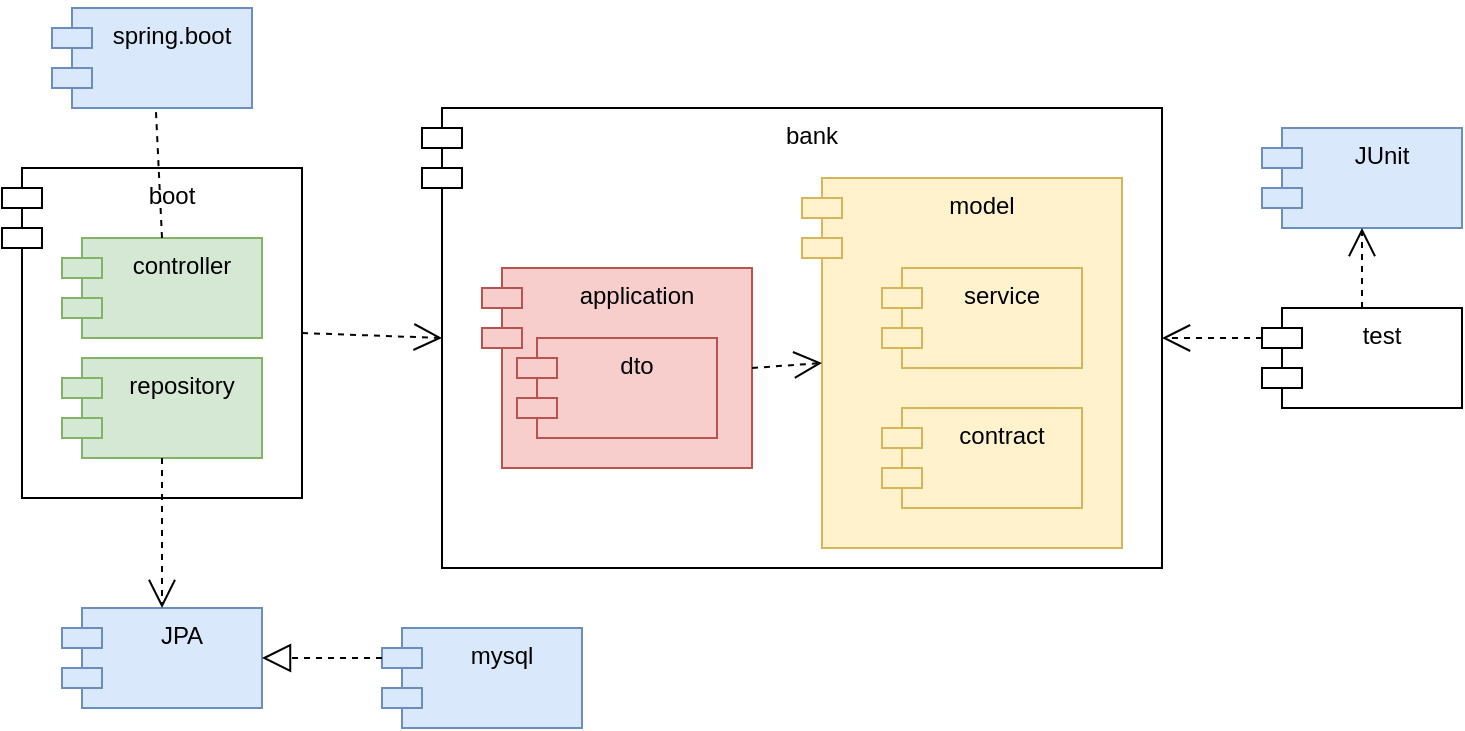 <mxfile version="14.6.13" type="device" pages="3"><diagram id="hsCwX6WW6i9ox1CZT2nq" name="SpringBoot"><mxGraphModel dx="1160" dy="686" grid="1" gridSize="10" guides="1" tooltips="1" connect="1" arrows="1" fold="1" page="1" pageScale="1" pageWidth="850" pageHeight="1100" math="0" shadow="0"><root><mxCell id="0"/><mxCell id="1" parent="0"/><mxCell id="euTMjt5Xqai7CsO1ssr5-1" value="bank" style="shape=module;align=left;spacingLeft=20;align=center;verticalAlign=top;" parent="1" vertex="1"><mxGeometry x="310" y="210" width="370" height="230" as="geometry"/></mxCell><mxCell id="euTMjt5Xqai7CsO1ssr5-2" value="model" style="shape=module;align=left;spacingLeft=20;align=center;verticalAlign=top;fillColor=#fff2cc;strokeColor=#d6b656;" parent="1" vertex="1"><mxGeometry x="500" y="245" width="160" height="185" as="geometry"/></mxCell><mxCell id="euTMjt5Xqai7CsO1ssr5-3" value="application" style="shape=module;align=left;spacingLeft=20;align=center;verticalAlign=top;fillColor=#f8cecc;strokeColor=#b85450;" parent="1" vertex="1"><mxGeometry x="340" y="290" width="135" height="100" as="geometry"/></mxCell><mxCell id="euTMjt5Xqai7CsO1ssr5-4" value="service" style="shape=module;align=left;spacingLeft=20;align=center;verticalAlign=top;fillColor=#fff2cc;strokeColor=#d6b656;" parent="1" vertex="1"><mxGeometry x="540" y="290" width="100" height="50" as="geometry"/></mxCell><mxCell id="euTMjt5Xqai7CsO1ssr5-5" value="contract" style="shape=module;align=left;spacingLeft=20;align=center;verticalAlign=top;fillColor=#fff2cc;strokeColor=#d6b656;" parent="1" vertex="1"><mxGeometry x="540" y="360" width="100" height="50" as="geometry"/></mxCell><mxCell id="euTMjt5Xqai7CsO1ssr5-6" value="dto" style="shape=module;align=left;spacingLeft=20;align=center;verticalAlign=top;fillColor=#f8cecc;strokeColor=#b85450;" parent="1" vertex="1"><mxGeometry x="357.5" y="325" width="100" height="50" as="geometry"/></mxCell><mxCell id="euTMjt5Xqai7CsO1ssr5-7" value="" style="endArrow=open;endSize=12;dashed=1;html=1;exitX=1;exitY=0.5;exitDx=0;exitDy=0;entryX=0;entryY=0.5;entryDx=10;entryDy=0;entryPerimeter=0;" parent="1" source="euTMjt5Xqai7CsO1ssr5-3" target="euTMjt5Xqai7CsO1ssr5-2" edge="1"><mxGeometry width="160" relative="1" as="geometry"><mxPoint x="330" y="400" as="sourcePoint"/><mxPoint x="490" y="400" as="targetPoint"/></mxGeometry></mxCell><mxCell id="euTMjt5Xqai7CsO1ssr5-8" value="test" style="shape=module;align=left;spacingLeft=20;align=center;verticalAlign=top;" parent="1" vertex="1"><mxGeometry x="730" y="310" width="100" height="50" as="geometry"/></mxCell><mxCell id="euTMjt5Xqai7CsO1ssr5-9" value="JUnit" style="shape=module;align=left;spacingLeft=20;align=center;verticalAlign=top;fillColor=#dae8fc;strokeColor=#6c8ebf;" parent="1" vertex="1"><mxGeometry x="730" y="220" width="100" height="50" as="geometry"/></mxCell><mxCell id="euTMjt5Xqai7CsO1ssr5-10" value="" style="endArrow=open;endSize=12;dashed=1;html=1;exitX=0;exitY=0;exitDx=0;exitDy=15;entryX=1;entryY=0.5;entryDx=0;entryDy=0;exitPerimeter=0;" parent="1" source="euTMjt5Xqai7CsO1ssr5-8" target="euTMjt5Xqai7CsO1ssr5-1" edge="1"><mxGeometry width="160" relative="1" as="geometry"><mxPoint x="440" y="335" as="sourcePoint"/><mxPoint x="480" y="335" as="targetPoint"/></mxGeometry></mxCell><mxCell id="euTMjt5Xqai7CsO1ssr5-11" value="" style="endArrow=open;endSize=12;dashed=1;html=1;exitX=0.5;exitY=0;exitDx=0;exitDy=0;entryX=0.5;entryY=1;entryDx=0;entryDy=0;" parent="1" source="euTMjt5Xqai7CsO1ssr5-8" target="euTMjt5Xqai7CsO1ssr5-9" edge="1"><mxGeometry width="160" relative="1" as="geometry"><mxPoint x="450" y="345" as="sourcePoint"/><mxPoint x="490" y="345" as="targetPoint"/></mxGeometry></mxCell><mxCell id="euTMjt5Xqai7CsO1ssr5-12" value="boot" style="shape=module;align=left;spacingLeft=20;align=center;verticalAlign=top;" parent="1" vertex="1"><mxGeometry x="100" y="240" width="150" height="165" as="geometry"/></mxCell><mxCell id="euTMjt5Xqai7CsO1ssr5-13" value="controller" style="shape=module;align=left;spacingLeft=20;align=center;verticalAlign=top;fillColor=#d5e8d4;strokeColor=#82b366;" parent="1" vertex="1"><mxGeometry x="130" y="275" width="100" height="50" as="geometry"/></mxCell><mxCell id="euTMjt5Xqai7CsO1ssr5-14" value="repository" style="shape=module;align=left;spacingLeft=20;align=center;verticalAlign=top;fillColor=#d5e8d4;strokeColor=#82b366;" parent="1" vertex="1"><mxGeometry x="130" y="335" width="100" height="50" as="geometry"/></mxCell><mxCell id="euTMjt5Xqai7CsO1ssr5-15" value="JPA" style="shape=module;align=left;spacingLeft=20;align=center;verticalAlign=top;fillColor=#dae8fc;strokeColor=#6c8ebf;" parent="1" vertex="1"><mxGeometry x="130" y="460" width="100" height="50" as="geometry"/></mxCell><mxCell id="euTMjt5Xqai7CsO1ssr5-16" value="mysql" style="shape=module;align=left;spacingLeft=20;align=center;verticalAlign=top;fillColor=#dae8fc;strokeColor=#6c8ebf;" parent="1" vertex="1"><mxGeometry x="290" y="470" width="100" height="50" as="geometry"/></mxCell><mxCell id="euTMjt5Xqai7CsO1ssr5-17" value="" style="endArrow=block;dashed=1;endFill=0;endSize=12;html=1;exitX=0;exitY=0;exitDx=0;exitDy=15;exitPerimeter=0;entryX=1;entryY=0.5;entryDx=0;entryDy=0;" parent="1" source="euTMjt5Xqai7CsO1ssr5-16" target="euTMjt5Xqai7CsO1ssr5-15" edge="1"><mxGeometry width="160" relative="1" as="geometry"><mxPoint x="340" y="400" as="sourcePoint"/><mxPoint x="500" y="400" as="targetPoint"/></mxGeometry></mxCell><mxCell id="euTMjt5Xqai7CsO1ssr5-18" value="" style="endArrow=open;endSize=12;dashed=1;html=1;exitX=0.5;exitY=1;exitDx=0;exitDy=0;entryX=0.5;entryY=0;entryDx=0;entryDy=0;" parent="1" source="euTMjt5Xqai7CsO1ssr5-14" target="euTMjt5Xqai7CsO1ssr5-15" edge="1"><mxGeometry width="160" relative="1" as="geometry"><mxPoint x="340" y="400" as="sourcePoint"/><mxPoint x="500" y="400" as="targetPoint"/></mxGeometry></mxCell><mxCell id="euTMjt5Xqai7CsO1ssr5-19" value="" style="endArrow=open;endSize=12;dashed=1;html=1;exitX=0.5;exitY=0;exitDx=0;exitDy=0;entryX=0.5;entryY=1;entryDx=0;entryDy=0;" parent="1" source="euTMjt5Xqai7CsO1ssr5-13" edge="1"><mxGeometry width="160" relative="1" as="geometry"><mxPoint x="340" y="400" as="sourcePoint"/><mxPoint x="175" y="170" as="targetPoint"/></mxGeometry></mxCell><mxCell id="euTMjt5Xqai7CsO1ssr5-20" value="spring.boot" style="shape=module;align=left;spacingLeft=20;align=center;verticalAlign=top;fillColor=#dae8fc;strokeColor=#6c8ebf;" parent="1" vertex="1"><mxGeometry x="125" y="160" width="100" height="50" as="geometry"/></mxCell><mxCell id="AJ6NXXrxjumGXVeK7TZe-1" value="" style="endArrow=open;endSize=12;dashed=1;html=1;exitX=1;exitY=0.5;exitDx=0;exitDy=0;entryX=0;entryY=0.5;entryDx=10;entryDy=0;entryPerimeter=0;" parent="1" edge="1"><mxGeometry width="160" relative="1" as="geometry"><mxPoint x="250" y="322.5" as="sourcePoint"/><mxPoint x="320" y="325" as="targetPoint"/></mxGeometry></mxCell></root></mxGraphModel></diagram><diagram id="mi_jf8w2g6lRNTG16x5u" name="Quarkus"><mxGraphModel dx="1160" dy="688" grid="1" gridSize="10" guides="1" tooltips="1" connect="1" arrows="1" fold="1" page="1" pageScale="1" pageWidth="850" pageHeight="1100" math="0" shadow="0"><root><mxCell id="sLQtYHRPTZ5UvVcxAC2y-0"/><mxCell id="sLQtYHRPTZ5UvVcxAC2y-1" parent="sLQtYHRPTZ5UvVcxAC2y-0"/><mxCell id="a64-4XjidtuA-LQmaDFk-0" value="bank" style="shape=module;align=left;spacingLeft=20;align=center;verticalAlign=top;" parent="sLQtYHRPTZ5UvVcxAC2y-1" vertex="1"><mxGeometry x="310" y="210" width="370" height="230" as="geometry"/></mxCell><mxCell id="a64-4XjidtuA-LQmaDFk-1" value="model" style="shape=module;align=left;spacingLeft=20;align=center;verticalAlign=top;fillColor=#fff2cc;strokeColor=#d6b656;" parent="sLQtYHRPTZ5UvVcxAC2y-1" vertex="1"><mxGeometry x="500" y="245" width="160" height="185" as="geometry"/></mxCell><mxCell id="a64-4XjidtuA-LQmaDFk-2" value="application" style="shape=module;align=left;spacingLeft=20;align=center;verticalAlign=top;fillColor=#f8cecc;strokeColor=#b85450;" parent="sLQtYHRPTZ5UvVcxAC2y-1" vertex="1"><mxGeometry x="340" y="287.5" width="135" height="100" as="geometry"/></mxCell><mxCell id="a64-4XjidtuA-LQmaDFk-3" value="service" style="shape=module;align=left;spacingLeft=20;align=center;verticalAlign=top;fillColor=#fff2cc;strokeColor=#d6b656;" parent="sLQtYHRPTZ5UvVcxAC2y-1" vertex="1"><mxGeometry x="540" y="290" width="100" height="50" as="geometry"/></mxCell><mxCell id="a64-4XjidtuA-LQmaDFk-4" value="contract" style="shape=module;align=left;spacingLeft=20;align=center;verticalAlign=top;fillColor=#fff2cc;strokeColor=#d6b656;" parent="sLQtYHRPTZ5UvVcxAC2y-1" vertex="1"><mxGeometry x="540" y="360" width="100" height="50" as="geometry"/></mxCell><mxCell id="a64-4XjidtuA-LQmaDFk-5" value="dto" style="shape=module;align=left;spacingLeft=20;align=center;verticalAlign=top;fillColor=#f8cecc;strokeColor=#b85450;" parent="sLQtYHRPTZ5UvVcxAC2y-1" vertex="1"><mxGeometry x="357.5" y="325" width="100" height="50" as="geometry"/></mxCell><mxCell id="a64-4XjidtuA-LQmaDFk-6" value="" style="endArrow=open;endSize=12;dashed=1;html=1;exitX=1;exitY=0.5;exitDx=0;exitDy=0;entryX=0;entryY=0.5;entryDx=10;entryDy=0;entryPerimeter=0;" parent="sLQtYHRPTZ5UvVcxAC2y-1" source="a64-4XjidtuA-LQmaDFk-2" target="a64-4XjidtuA-LQmaDFk-1" edge="1"><mxGeometry width="160" relative="1" as="geometry"><mxPoint x="330" y="400" as="sourcePoint"/><mxPoint x="490" y="400" as="targetPoint"/></mxGeometry></mxCell><mxCell id="a64-4XjidtuA-LQmaDFk-7" value="test" style="shape=module;align=left;spacingLeft=20;align=center;verticalAlign=top;" parent="sLQtYHRPTZ5UvVcxAC2y-1" vertex="1"><mxGeometry x="730" y="310" width="100" height="50" as="geometry"/></mxCell><mxCell id="a64-4XjidtuA-LQmaDFk-8" value="JUnit" style="shape=module;align=left;spacingLeft=20;align=center;verticalAlign=top;fillColor=#dae8fc;strokeColor=#6c8ebf;" parent="sLQtYHRPTZ5UvVcxAC2y-1" vertex="1"><mxGeometry x="730" y="220" width="100" height="50" as="geometry"/></mxCell><mxCell id="a64-4XjidtuA-LQmaDFk-9" value="" style="endArrow=open;endSize=12;dashed=1;html=1;exitX=0;exitY=0;exitDx=0;exitDy=15;entryX=1;entryY=0.5;entryDx=0;entryDy=0;exitPerimeter=0;" parent="sLQtYHRPTZ5UvVcxAC2y-1" source="a64-4XjidtuA-LQmaDFk-7" target="a64-4XjidtuA-LQmaDFk-0" edge="1"><mxGeometry width="160" relative="1" as="geometry"><mxPoint x="440" y="335" as="sourcePoint"/><mxPoint x="480" y="335" as="targetPoint"/></mxGeometry></mxCell><mxCell id="a64-4XjidtuA-LQmaDFk-10" value="" style="endArrow=open;endSize=12;dashed=1;html=1;exitX=0.5;exitY=0;exitDx=0;exitDy=0;entryX=0.5;entryY=1;entryDx=0;entryDy=0;" parent="sLQtYHRPTZ5UvVcxAC2y-1" source="a64-4XjidtuA-LQmaDFk-7" target="a64-4XjidtuA-LQmaDFk-8" edge="1"><mxGeometry width="160" relative="1" as="geometry"><mxPoint x="450" y="345" as="sourcePoint"/><mxPoint x="490" y="345" as="targetPoint"/></mxGeometry></mxCell><mxCell id="a64-4XjidtuA-LQmaDFk-11" value="quarkus" style="shape=module;align=left;spacingLeft=20;align=center;verticalAlign=top;" parent="sLQtYHRPTZ5UvVcxAC2y-1" vertex="1"><mxGeometry x="100" y="240" width="150" height="165" as="geometry"/></mxCell><mxCell id="a64-4XjidtuA-LQmaDFk-12" value="controller" style="shape=module;align=left;spacingLeft=20;align=center;verticalAlign=top;fillColor=#d5e8d4;strokeColor=#82b366;" parent="sLQtYHRPTZ5UvVcxAC2y-1" vertex="1"><mxGeometry x="130" y="275" width="100" height="50" as="geometry"/></mxCell><mxCell id="a64-4XjidtuA-LQmaDFk-13" value="repository" style="shape=module;align=left;spacingLeft=20;align=center;verticalAlign=top;fillColor=#d5e8d4;strokeColor=#82b366;" parent="sLQtYHRPTZ5UvVcxAC2y-1" vertex="1"><mxGeometry x="130" y="335" width="100" height="50" as="geometry"/></mxCell><mxCell id="a64-4XjidtuA-LQmaDFk-15" value="mongo.client" style="shape=module;align=left;spacingLeft=20;align=center;verticalAlign=top;fillColor=#dae8fc;strokeColor=#6c8ebf;" parent="sLQtYHRPTZ5UvVcxAC2y-1" vertex="1"><mxGeometry x="130" y="460" width="100" height="50" as="geometry"/></mxCell><mxCell id="a64-4XjidtuA-LQmaDFk-18" value="" style="endArrow=open;endSize=12;dashed=1;html=1;exitX=0.5;exitY=1;exitDx=0;exitDy=0;entryX=0.5;entryY=0;entryDx=0;entryDy=0;" parent="sLQtYHRPTZ5UvVcxAC2y-1" source="a64-4XjidtuA-LQmaDFk-13" target="a64-4XjidtuA-LQmaDFk-15" edge="1"><mxGeometry width="160" relative="1" as="geometry"><mxPoint x="340" y="400" as="sourcePoint"/><mxPoint x="500" y="400" as="targetPoint"/></mxGeometry></mxCell><mxCell id="a64-4XjidtuA-LQmaDFk-19" value="" style="endArrow=open;endSize=12;dashed=1;html=1;exitX=0.5;exitY=0;exitDx=0;exitDy=0;entryX=0.5;entryY=1;entryDx=0;entryDy=0;" parent="sLQtYHRPTZ5UvVcxAC2y-1" source="a64-4XjidtuA-LQmaDFk-12" edge="1"><mxGeometry width="160" relative="1" as="geometry"><mxPoint x="340" y="400" as="sourcePoint"/><mxPoint x="175" y="170" as="targetPoint"/></mxGeometry></mxCell><mxCell id="a64-4XjidtuA-LQmaDFk-21" value="io.quarkus" style="shape=module;align=left;spacingLeft=20;align=center;verticalAlign=top;fillColor=#dae8fc;strokeColor=#6c8ebf;" parent="sLQtYHRPTZ5UvVcxAC2y-1" vertex="1"><mxGeometry x="125" y="160" width="100" height="50" as="geometry"/></mxCell><mxCell id="MaXUCUuxC-GkdF_x-9_K-0" value="" style="endArrow=open;endSize=12;dashed=1;html=1;exitX=1;exitY=0.5;exitDx=0;exitDy=0;entryX=0;entryY=0.5;entryDx=10;entryDy=0;entryPerimeter=0;" parent="sLQtYHRPTZ5UvVcxAC2y-1" source="a64-4XjidtuA-LQmaDFk-11" target="a64-4XjidtuA-LQmaDFk-0" edge="1"><mxGeometry width="160" relative="1" as="geometry"><mxPoint x="340" y="400" as="sourcePoint"/><mxPoint x="500" y="400" as="targetPoint"/></mxGeometry></mxCell></root></mxGraphModel></diagram><diagram id="ORo2jq0pnvLAAWFKCmDG" name="Classes"><mxGraphModel dx="1160" dy="686" grid="1" gridSize="10" guides="1" tooltips="1" connect="1" arrows="1" fold="1" page="1" pageScale="1" pageWidth="850" pageHeight="1100" math="0" shadow="0"><root><mxCell id="q_CyG9wf3OF-EXnqY017-0"/><mxCell id="q_CyG9wf3OF-EXnqY017-1" parent="q_CyG9wf3OF-EXnqY017-0"/><mxCell id="yZpnwdKodjNp3tDTosR5-1" value="model" style="shape=umlFrame;whiteSpace=wrap;html=1;" parent="q_CyG9wf3OF-EXnqY017-1" vertex="1"><mxGeometry x="55" y="240" width="395" height="370" as="geometry"/></mxCell><mxCell id="j3KqnJJiYlm9ryU47vmo-1" value="contract" style="shape=umlFrame;whiteSpace=wrap;html=1;" parent="q_CyG9wf3OF-EXnqY017-1" vertex="1"><mxGeometry x="290" y="320" width="145" height="110" as="geometry"/></mxCell><mxCell id="eKyRyR-EXqqRGEN0K1cW-1" value="application" style="shape=umlFrame;whiteSpace=wrap;html=1;width=75;height=25;" parent="q_CyG9wf3OF-EXnqY017-1" vertex="1"><mxGeometry x="480" y="295" width="210" height="240" as="geometry"/></mxCell><mxCell id="j3KqnJJiYlm9ryU47vmo-0" value="service" style="shape=umlFrame;whiteSpace=wrap;html=1;" parent="q_CyG9wf3OF-EXnqY017-1" vertex="1"><mxGeometry x="95" y="420" width="160" height="100" as="geometry"/></mxCell><mxCell id="LB-WeRbZ2LkNIQW_dv3o-0" value="«entity»&lt;br&gt;Account" style="html=1;" parent="q_CyG9wf3OF-EXnqY017-1" vertex="1"><mxGeometry x="125" y="350" width="110" height="50" as="geometry"/></mxCell><mxCell id="eKyRyR-EXqqRGEN0K1cW-10" style="edgeStyle=orthogonalEdgeStyle;rounded=0;orthogonalLoop=1;jettySize=auto;html=1;entryX=0.5;entryY=0;entryDx=0;entryDy=0;endArrow=diamond;endFill=1;" parent="q_CyG9wf3OF-EXnqY017-1" source="LB-WeRbZ2LkNIQW_dv3o-1" target="LB-WeRbZ2LkNIQW_dv3o-0" edge="1"><mxGeometry relative="1" as="geometry"/></mxCell><mxCell id="LB-WeRbZ2LkNIQW_dv3o-1" value="«value object»&lt;br&gt;AccountNumber" style="html=1;" parent="q_CyG9wf3OF-EXnqY017-1" vertex="1"><mxGeometry x="115" y="270" width="130" height="60" as="geometry"/></mxCell><mxCell id="j3KqnJJiYlm9ryU47vmo-4" style="edgeStyle=orthogonalEdgeStyle;rounded=0;orthogonalLoop=1;jettySize=auto;html=1;entryX=1;entryY=0.5;entryDx=0;entryDy=0;dashed=1;endArrow=open;endFill=0;" parent="q_CyG9wf3OF-EXnqY017-1" source="LB-WeRbZ2LkNIQW_dv3o-2" target="LB-WeRbZ2LkNIQW_dv3o-0" edge="1"><mxGeometry relative="1" as="geometry"><Array as="points"><mxPoint x="290" y="375"/><mxPoint x="290" y="375"/></Array></mxGeometry></mxCell><mxCell id="LB-WeRbZ2LkNIQW_dv3o-2" value="«interface»&lt;br&gt;&lt;b&gt;Repository&lt;/b&gt;" style="html=1;" parent="q_CyG9wf3OF-EXnqY017-1" vertex="1"><mxGeometry x="305" y="360" width="110" height="50" as="geometry"/></mxCell><mxCell id="LB-WeRbZ2LkNIQW_dv3o-4" value="«value object»&lt;br&gt;Receipt" style="html=1;" parent="q_CyG9wf3OF-EXnqY017-1" vertex="1"><mxGeometry x="125" y="540" width="110" height="50" as="geometry"/></mxCell><mxCell id="j3KqnJJiYlm9ryU47vmo-5" style="edgeStyle=orthogonalEdgeStyle;rounded=0;orthogonalLoop=1;jettySize=auto;html=1;dashed=1;endArrow=open;endFill=0;" parent="q_CyG9wf3OF-EXnqY017-1" source="LB-WeRbZ2LkNIQW_dv3o-5" target="LB-WeRbZ2LkNIQW_dv3o-4" edge="1"><mxGeometry relative="1" as="geometry"/></mxCell><mxCell id="eKyRyR-EXqqRGEN0K1cW-8" style="edgeStyle=orthogonalEdgeStyle;rounded=0;orthogonalLoop=1;jettySize=auto;html=1;entryX=0.5;entryY=1;entryDx=0;entryDy=0;dashed=1;endArrow=open;endFill=0;" parent="q_CyG9wf3OF-EXnqY017-1" source="LB-WeRbZ2LkNIQW_dv3o-5" target="LB-WeRbZ2LkNIQW_dv3o-0" edge="1"><mxGeometry relative="1" as="geometry"><Array as="points"><mxPoint x="180" y="410"/><mxPoint x="180" y="410"/></Array></mxGeometry></mxCell><mxCell id="LB-WeRbZ2LkNIQW_dv3o-5" value="«domain»&lt;br&gt;TransferMoney" style="html=1;" parent="q_CyG9wf3OF-EXnqY017-1" vertex="1"><mxGeometry x="125" y="460" width="110" height="50" as="geometry"/></mxCell><mxCell id="eKyRyR-EXqqRGEN0K1cW-2" style="edgeStyle=orthogonalEdgeStyle;rounded=0;orthogonalLoop=1;jettySize=auto;html=1;entryX=1;entryY=0.5;entryDx=0;entryDy=0;dashed=1;endArrow=open;endFill=0;" parent="q_CyG9wf3OF-EXnqY017-1" source="eKyRyR-EXqqRGEN0K1cW-0" target="LB-WeRbZ2LkNIQW_dv3o-5" edge="1"><mxGeometry relative="1" as="geometry"><Array as="points"><mxPoint x="440" y="485"/><mxPoint x="440" y="485"/></Array></mxGeometry></mxCell><mxCell id="eKyRyR-EXqqRGEN0K1cW-3" style="edgeStyle=orthogonalEdgeStyle;rounded=0;orthogonalLoop=1;jettySize=auto;html=1;dashed=1;endArrow=open;endFill=0;entryX=1;entryY=0.5;entryDx=0;entryDy=0;" parent="q_CyG9wf3OF-EXnqY017-1" source="eKyRyR-EXqqRGEN0K1cW-0" target="LB-WeRbZ2LkNIQW_dv3o-2" edge="1"><mxGeometry relative="1" as="geometry"><mxPoint x="610" y="370" as="targetPoint"/><Array as="points"><mxPoint x="470" y="480"/><mxPoint x="470" y="385"/></Array></mxGeometry></mxCell><mxCell id="eKyRyR-EXqqRGEN0K1cW-6" style="edgeStyle=orthogonalEdgeStyle;rounded=0;orthogonalLoop=1;jettySize=auto;html=1;dashed=1;endArrow=open;endFill=0;" parent="q_CyG9wf3OF-EXnqY017-1" source="eKyRyR-EXqqRGEN0K1cW-0" target="eKyRyR-EXqqRGEN0K1cW-5" edge="1"><mxGeometry relative="1" as="geometry"/></mxCell><mxCell id="eKyRyR-EXqqRGEN0K1cW-0" value="«application»&lt;br&gt;TransferMoneyService" style="html=1;" parent="q_CyG9wf3OF-EXnqY017-1" vertex="1"><mxGeometry x="510" y="465" width="145" height="50" as="geometry"/></mxCell><mxCell id="eKyRyR-EXqqRGEN0K1cW-4" value="dto" style="shape=umlFrame;whiteSpace=wrap;html=1;" parent="q_CyG9wf3OF-EXnqY017-1" vertex="1"><mxGeometry x="502.5" y="335" width="155" height="110" as="geometry"/></mxCell><mxCell id="eKyRyR-EXqqRGEN0K1cW-5" value="«dto»&lt;br&gt;TransferDTO" style="html=1;" parent="q_CyG9wf3OF-EXnqY017-1" vertex="1"><mxGeometry x="527.5" y="375" width="110" height="50" as="geometry"/></mxCell></root></mxGraphModel></diagram></mxfile>